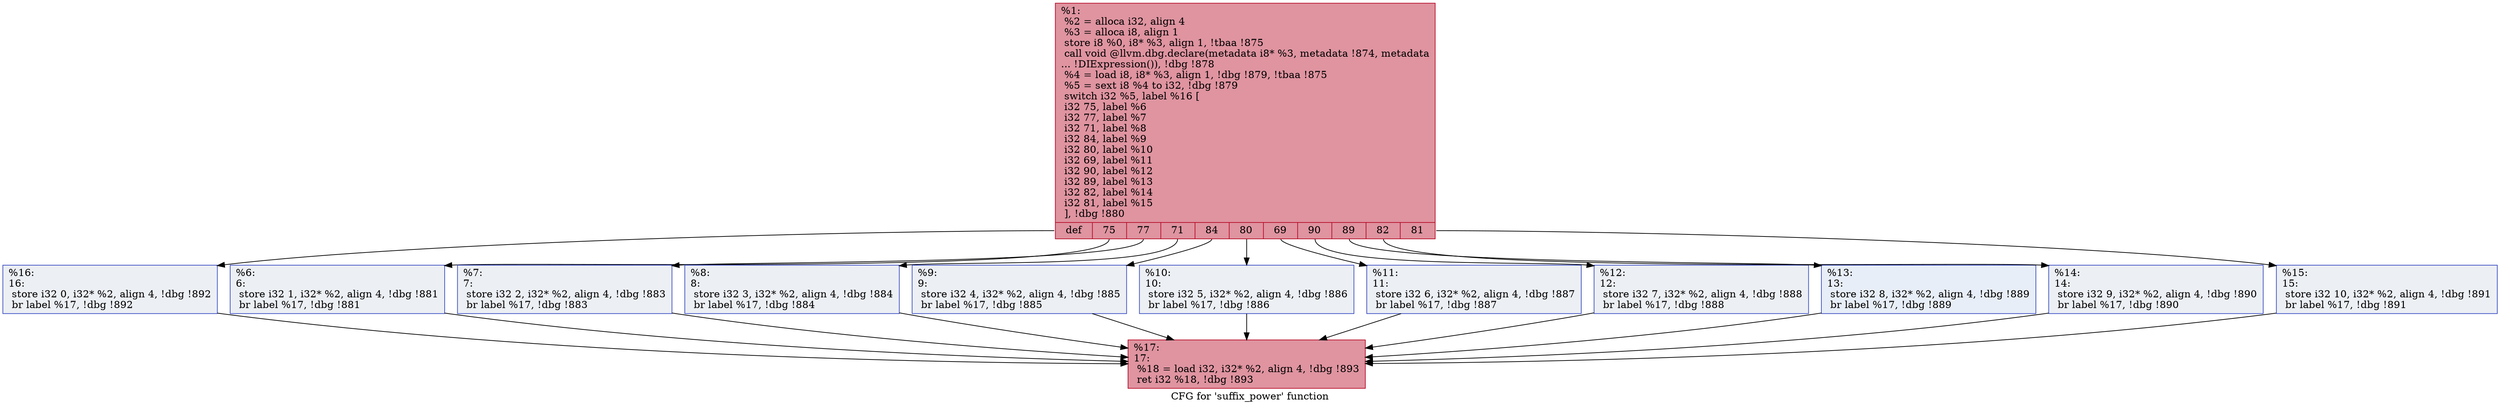 digraph "CFG for 'suffix_power' function" {
	label="CFG for 'suffix_power' function";

	Node0xd18550 [shape=record,color="#b70d28ff", style=filled, fillcolor="#b70d2870",label="{%1:\l  %2 = alloca i32, align 4\l  %3 = alloca i8, align 1\l  store i8 %0, i8* %3, align 1, !tbaa !875\l  call void @llvm.dbg.declare(metadata i8* %3, metadata !874, metadata\l... !DIExpression()), !dbg !878\l  %4 = load i8, i8* %3, align 1, !dbg !879, !tbaa !875\l  %5 = sext i8 %4 to i32, !dbg !879\l  switch i32 %5, label %16 [\l    i32 75, label %6\l    i32 77, label %7\l    i32 71, label %8\l    i32 84, label %9\l    i32 80, label %10\l    i32 69, label %11\l    i32 90, label %12\l    i32 89, label %13\l    i32 82, label %14\l    i32 81, label %15\l  ], !dbg !880\l|{<s0>def|<s1>75|<s2>77|<s3>71|<s4>84|<s5>80|<s6>69|<s7>90|<s8>89|<s9>82|<s10>81}}"];
	Node0xd18550:s0 -> Node0xd191f0;
	Node0xd18550:s1 -> Node0xd18ed0;
	Node0xd18550:s2 -> Node0xd18f20;
	Node0xd18550:s3 -> Node0xd18f70;
	Node0xd18550:s4 -> Node0xd18fc0;
	Node0xd18550:s5 -> Node0xd19010;
	Node0xd18550:s6 -> Node0xd19060;
	Node0xd18550:s7 -> Node0xd190b0;
	Node0xd18550:s8 -> Node0xd19100;
	Node0xd18550:s9 -> Node0xd19150;
	Node0xd18550:s10 -> Node0xd191a0;
	Node0xd18ed0 [shape=record,color="#3d50c3ff", style=filled, fillcolor="#d4dbe670",label="{%6:\l6:                                                \l  store i32 1, i32* %2, align 4, !dbg !881\l  br label %17, !dbg !881\l}"];
	Node0xd18ed0 -> Node0xd19240;
	Node0xd18f20 [shape=record,color="#3d50c3ff", style=filled, fillcolor="#d4dbe670",label="{%7:\l7:                                                \l  store i32 2, i32* %2, align 4, !dbg !883\l  br label %17, !dbg !883\l}"];
	Node0xd18f20 -> Node0xd19240;
	Node0xd18f70 [shape=record,color="#3d50c3ff", style=filled, fillcolor="#d4dbe670",label="{%8:\l8:                                                \l  store i32 3, i32* %2, align 4, !dbg !884\l  br label %17, !dbg !884\l}"];
	Node0xd18f70 -> Node0xd19240;
	Node0xd18fc0 [shape=record,color="#3d50c3ff", style=filled, fillcolor="#d4dbe670",label="{%9:\l9:                                                \l  store i32 4, i32* %2, align 4, !dbg !885\l  br label %17, !dbg !885\l}"];
	Node0xd18fc0 -> Node0xd19240;
	Node0xd19010 [shape=record,color="#3d50c3ff", style=filled, fillcolor="#d4dbe670",label="{%10:\l10:                                               \l  store i32 5, i32* %2, align 4, !dbg !886\l  br label %17, !dbg !886\l}"];
	Node0xd19010 -> Node0xd19240;
	Node0xd19060 [shape=record,color="#3d50c3ff", style=filled, fillcolor="#d4dbe670",label="{%11:\l11:                                               \l  store i32 6, i32* %2, align 4, !dbg !887\l  br label %17, !dbg !887\l}"];
	Node0xd19060 -> Node0xd19240;
	Node0xd190b0 [shape=record,color="#3d50c3ff", style=filled, fillcolor="#d4dbe670",label="{%12:\l12:                                               \l  store i32 7, i32* %2, align 4, !dbg !888\l  br label %17, !dbg !888\l}"];
	Node0xd190b0 -> Node0xd19240;
	Node0xd19100 [shape=record,color="#3d50c3ff", style=filled, fillcolor="#cbd8ee70",label="{%13:\l13:                                               \l  store i32 8, i32* %2, align 4, !dbg !889\l  br label %17, !dbg !889\l}"];
	Node0xd19100 -> Node0xd19240;
	Node0xd19150 [shape=record,color="#3d50c3ff", style=filled, fillcolor="#d4dbe670",label="{%14:\l14:                                               \l  store i32 9, i32* %2, align 4, !dbg !890\l  br label %17, !dbg !890\l}"];
	Node0xd19150 -> Node0xd19240;
	Node0xd191a0 [shape=record,color="#3d50c3ff", style=filled, fillcolor="#d4dbe670",label="{%15:\l15:                                               \l  store i32 10, i32* %2, align 4, !dbg !891\l  br label %17, !dbg !891\l}"];
	Node0xd191a0 -> Node0xd19240;
	Node0xd191f0 [shape=record,color="#3d50c3ff", style=filled, fillcolor="#d4dbe670",label="{%16:\l16:                                               \l  store i32 0, i32* %2, align 4, !dbg !892\l  br label %17, !dbg !892\l}"];
	Node0xd191f0 -> Node0xd19240;
	Node0xd19240 [shape=record,color="#b70d28ff", style=filled, fillcolor="#b70d2870",label="{%17:\l17:                                               \l  %18 = load i32, i32* %2, align 4, !dbg !893\l  ret i32 %18, !dbg !893\l}"];
}
